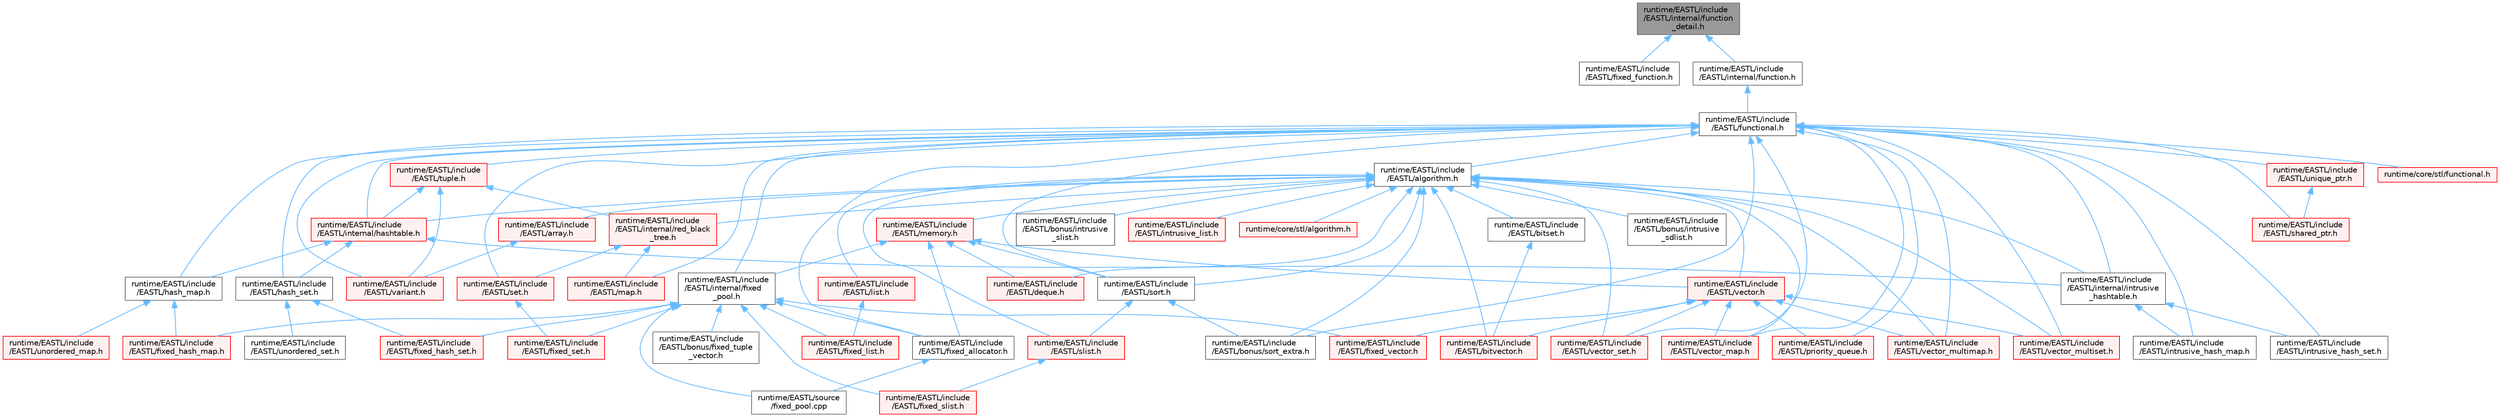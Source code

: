 digraph "runtime/EASTL/include/EASTL/internal/function_detail.h"
{
 // LATEX_PDF_SIZE
  bgcolor="transparent";
  edge [fontname=Helvetica,fontsize=10,labelfontname=Helvetica,labelfontsize=10];
  node [fontname=Helvetica,fontsize=10,shape=box,height=0.2,width=0.4];
  Node1 [id="Node000001",label="runtime/EASTL/include\l/EASTL/internal/function\l_detail.h",height=0.2,width=0.4,color="gray40", fillcolor="grey60", style="filled", fontcolor="black",tooltip=" "];
  Node1 -> Node2 [id="edge1_Node000001_Node000002",dir="back",color="steelblue1",style="solid",tooltip=" "];
  Node2 [id="Node000002",label="runtime/EASTL/include\l/EASTL/fixed_function.h",height=0.2,width=0.4,color="grey40", fillcolor="white", style="filled",URL="$fixed__function_8h.html",tooltip=" "];
  Node1 -> Node3 [id="edge2_Node000001_Node000003",dir="back",color="steelblue1",style="solid",tooltip=" "];
  Node3 [id="Node000003",label="runtime/EASTL/include\l/EASTL/internal/function.h",height=0.2,width=0.4,color="grey40", fillcolor="white", style="filled",URL="$_e_a_s_t_l_2include_2_e_a_s_t_l_2internal_2function_8h.html",tooltip=" "];
  Node3 -> Node4 [id="edge3_Node000003_Node000004",dir="back",color="steelblue1",style="solid",tooltip=" "];
  Node4 [id="Node000004",label="runtime/EASTL/include\l/EASTL/functional.h",height=0.2,width=0.4,color="grey40", fillcolor="white", style="filled",URL="$_e_a_s_t_l_2include_2_e_a_s_t_l_2functional_8h.html",tooltip=" "];
  Node4 -> Node5 [id="edge4_Node000004_Node000005",dir="back",color="steelblue1",style="solid",tooltip=" "];
  Node5 [id="Node000005",label="runtime/EASTL/include\l/EASTL/algorithm.h",height=0.2,width=0.4,color="grey40", fillcolor="white", style="filled",URL="$_e_a_s_t_l_2include_2_e_a_s_t_l_2algorithm_8h.html",tooltip=" "];
  Node5 -> Node6 [id="edge5_Node000005_Node000006",dir="back",color="steelblue1",style="solid",tooltip=" "];
  Node6 [id="Node000006",label="runtime/EASTL/include\l/EASTL/array.h",height=0.2,width=0.4,color="red", fillcolor="#FFF0F0", style="filled",URL="$array_8h.html",tooltip=" "];
  Node6 -> Node419 [id="edge6_Node000006_Node000419",dir="back",color="steelblue1",style="solid",tooltip=" "];
  Node419 [id="Node000419",label="runtime/EASTL/include\l/EASTL/variant.h",height=0.2,width=0.4,color="red", fillcolor="#FFF0F0", style="filled",URL="$_e_a_s_t_l_2include_2_e_a_s_t_l_2variant_8h.html",tooltip=" "];
  Node5 -> Node74 [id="edge7_Node000005_Node000074",dir="back",color="steelblue1",style="solid",tooltip=" "];
  Node74 [id="Node000074",label="runtime/EASTL/include\l/EASTL/bitset.h",height=0.2,width=0.4,color="grey40", fillcolor="white", style="filled",URL="$bitset_8h.html",tooltip=" "];
  Node74 -> Node75 [id="edge8_Node000074_Node000075",dir="back",color="steelblue1",style="solid",tooltip=" "];
  Node75 [id="Node000075",label="runtime/EASTL/include\l/EASTL/bitvector.h",height=0.2,width=0.4,color="red", fillcolor="#FFF0F0", style="filled",URL="$bitvector_8h.html",tooltip=" "];
  Node5 -> Node75 [id="edge9_Node000005_Node000075",dir="back",color="steelblue1",style="solid",tooltip=" "];
  Node5 -> Node421 [id="edge10_Node000005_Node000421",dir="back",color="steelblue1",style="solid",tooltip=" "];
  Node421 [id="Node000421",label="runtime/EASTL/include\l/EASTL/bonus/intrusive\l_sdlist.h",height=0.2,width=0.4,color="grey40", fillcolor="white", style="filled",URL="$intrusive__sdlist_8h.html",tooltip=" "];
  Node5 -> Node422 [id="edge11_Node000005_Node000422",dir="back",color="steelblue1",style="solid",tooltip=" "];
  Node422 [id="Node000422",label="runtime/EASTL/include\l/EASTL/bonus/intrusive\l_slist.h",height=0.2,width=0.4,color="grey40", fillcolor="white", style="filled",URL="$intrusive__slist_8h.html",tooltip=" "];
  Node5 -> Node423 [id="edge12_Node000005_Node000423",dir="back",color="steelblue1",style="solid",tooltip=" "];
  Node423 [id="Node000423",label="runtime/EASTL/include\l/EASTL/bonus/sort_extra.h",height=0.2,width=0.4,color="grey40", fillcolor="white", style="filled",URL="$sort__extra_8h.html",tooltip=" "];
  Node5 -> Node424 [id="edge13_Node000005_Node000424",dir="back",color="steelblue1",style="solid",tooltip=" "];
  Node424 [id="Node000424",label="runtime/EASTL/include\l/EASTL/deque.h",height=0.2,width=0.4,color="red", fillcolor="#FFF0F0", style="filled",URL="$_e_a_s_t_l_2include_2_e_a_s_t_l_2deque_8h.html",tooltip=" "];
  Node5 -> Node100 [id="edge14_Node000005_Node000100",dir="back",color="steelblue1",style="solid",tooltip=" "];
  Node100 [id="Node000100",label="runtime/EASTL/include\l/EASTL/internal/hashtable.h",height=0.2,width=0.4,color="red", fillcolor="#FFF0F0", style="filled",URL="$hashtable_8h.html",tooltip=" "];
  Node100 -> Node101 [id="edge15_Node000100_Node000101",dir="back",color="steelblue1",style="solid",tooltip=" "];
  Node101 [id="Node000101",label="runtime/EASTL/include\l/EASTL/hash_map.h",height=0.2,width=0.4,color="grey40", fillcolor="white", style="filled",URL="$hash__map_8h.html",tooltip=" "];
  Node101 -> Node102 [id="edge16_Node000101_Node000102",dir="back",color="steelblue1",style="solid",tooltip=" "];
  Node102 [id="Node000102",label="runtime/EASTL/include\l/EASTL/fixed_hash_map.h",height=0.2,width=0.4,color="red", fillcolor="#FFF0F0", style="filled",URL="$fixed__hash__map_8h.html",tooltip=" "];
  Node101 -> Node104 [id="edge17_Node000101_Node000104",dir="back",color="steelblue1",style="solid",tooltip=" "];
  Node104 [id="Node000104",label="runtime/EASTL/include\l/EASTL/unordered_map.h",height=0.2,width=0.4,color="red", fillcolor="#FFF0F0", style="filled",URL="$_e_a_s_t_l_2include_2_e_a_s_t_l_2unordered__map_8h.html",tooltip=" "];
  Node100 -> Node107 [id="edge18_Node000100_Node000107",dir="back",color="steelblue1",style="solid",tooltip=" "];
  Node107 [id="Node000107",label="runtime/EASTL/include\l/EASTL/hash_set.h",height=0.2,width=0.4,color="grey40", fillcolor="white", style="filled",URL="$hash__set_8h.html",tooltip=" "];
  Node107 -> Node108 [id="edge19_Node000107_Node000108",dir="back",color="steelblue1",style="solid",tooltip=" "];
  Node108 [id="Node000108",label="runtime/EASTL/include\l/EASTL/fixed_hash_set.h",height=0.2,width=0.4,color="red", fillcolor="#FFF0F0", style="filled",URL="$fixed__hash__set_8h.html",tooltip=" "];
  Node107 -> Node109 [id="edge20_Node000107_Node000109",dir="back",color="steelblue1",style="solid",tooltip=" "];
  Node109 [id="Node000109",label="runtime/EASTL/include\l/EASTL/unordered_set.h",height=0.2,width=0.4,color="grey40", fillcolor="white", style="filled",URL="$unordered__set_8h.html",tooltip=" "];
  Node100 -> Node110 [id="edge21_Node000100_Node000110",dir="back",color="steelblue1",style="solid",tooltip=" "];
  Node110 [id="Node000110",label="runtime/EASTL/include\l/EASTL/internal/intrusive\l_hashtable.h",height=0.2,width=0.4,color="grey40", fillcolor="white", style="filled",URL="$intrusive__hashtable_8h.html",tooltip=" "];
  Node110 -> Node111 [id="edge22_Node000110_Node000111",dir="back",color="steelblue1",style="solid",tooltip=" "];
  Node111 [id="Node000111",label="runtime/EASTL/include\l/EASTL/intrusive_hash_map.h",height=0.2,width=0.4,color="grey40", fillcolor="white", style="filled",URL="$intrusive__hash__map_8h.html",tooltip=" "];
  Node110 -> Node112 [id="edge23_Node000110_Node000112",dir="back",color="steelblue1",style="solid",tooltip=" "];
  Node112 [id="Node000112",label="runtime/EASTL/include\l/EASTL/intrusive_hash_set.h",height=0.2,width=0.4,color="grey40", fillcolor="white", style="filled",URL="$intrusive__hash__set_8h.html",tooltip=" "];
  Node5 -> Node110 [id="edge24_Node000005_Node000110",dir="back",color="steelblue1",style="solid",tooltip=" "];
  Node5 -> Node428 [id="edge25_Node000005_Node000428",dir="back",color="steelblue1",style="solid",tooltip=" "];
  Node428 [id="Node000428",label="runtime/EASTL/include\l/EASTL/internal/red_black\l_tree.h",height=0.2,width=0.4,color="red", fillcolor="#FFF0F0", style="filled",URL="$red__black__tree_8h.html",tooltip=" "];
  Node428 -> Node429 [id="edge26_Node000428_Node000429",dir="back",color="steelblue1",style="solid",tooltip=" "];
  Node429 [id="Node000429",label="runtime/EASTL/include\l/EASTL/map.h",height=0.2,width=0.4,color="red", fillcolor="#FFF0F0", style="filled",URL="$_e_a_s_t_l_2include_2_e_a_s_t_l_2map_8h.html",tooltip=" "];
  Node428 -> Node433 [id="edge27_Node000428_Node000433",dir="back",color="steelblue1",style="solid",tooltip=" "];
  Node433 [id="Node000433",label="runtime/EASTL/include\l/EASTL/set.h",height=0.2,width=0.4,color="red", fillcolor="#FFF0F0", style="filled",URL="$set_8h.html",tooltip=" "];
  Node433 -> Node434 [id="edge28_Node000433_Node000434",dir="back",color="steelblue1",style="solid",tooltip=" "];
  Node434 [id="Node000434",label="runtime/EASTL/include\l/EASTL/fixed_set.h",height=0.2,width=0.4,color="red", fillcolor="#FFF0F0", style="filled",URL="$fixed__set_8h.html",tooltip=" "];
  Node5 -> Node436 [id="edge29_Node000005_Node000436",dir="back",color="steelblue1",style="solid",tooltip=" "];
  Node436 [id="Node000436",label="runtime/EASTL/include\l/EASTL/intrusive_list.h",height=0.2,width=0.4,color="red", fillcolor="#FFF0F0", style="filled",URL="$intrusive__list_8h.html",tooltip=" "];
  Node5 -> Node438 [id="edge30_Node000005_Node000438",dir="back",color="steelblue1",style="solid",tooltip=" "];
  Node438 [id="Node000438",label="runtime/EASTL/include\l/EASTL/list.h",height=0.2,width=0.4,color="red", fillcolor="#FFF0F0", style="filled",URL="$_e_a_s_t_l_2include_2_e_a_s_t_l_2list_8h.html",tooltip=" "];
  Node438 -> Node439 [id="edge31_Node000438_Node000439",dir="back",color="steelblue1",style="solid",tooltip=" "];
  Node439 [id="Node000439",label="runtime/EASTL/include\l/EASTL/fixed_list.h",height=0.2,width=0.4,color="red", fillcolor="#FFF0F0", style="filled",URL="$fixed__list_8h.html",tooltip=" "];
  Node5 -> Node441 [id="edge32_Node000005_Node000441",dir="back",color="steelblue1",style="solid",tooltip=" "];
  Node441 [id="Node000441",label="runtime/EASTL/include\l/EASTL/memory.h",height=0.2,width=0.4,color="red", fillcolor="#FFF0F0", style="filled",URL="$_e_a_s_t_l_2include_2_e_a_s_t_l_2memory_8h.html",tooltip=" "];
  Node441 -> Node424 [id="edge33_Node000441_Node000424",dir="back",color="steelblue1",style="solid",tooltip=" "];
  Node441 -> Node444 [id="edge34_Node000441_Node000444",dir="back",color="steelblue1",style="solid",tooltip=" "];
  Node444 [id="Node000444",label="runtime/EASTL/include\l/EASTL/fixed_allocator.h",height=0.2,width=0.4,color="grey40", fillcolor="white", style="filled",URL="$fixed__allocator_8h.html",tooltip=" "];
  Node444 -> Node445 [id="edge35_Node000444_Node000445",dir="back",color="steelblue1",style="solid",tooltip=" "];
  Node445 [id="Node000445",label="runtime/EASTL/source\l/fixed_pool.cpp",height=0.2,width=0.4,color="grey40", fillcolor="white", style="filled",URL="$fixed__pool_8cpp.html",tooltip=" "];
  Node441 -> Node446 [id="edge36_Node000441_Node000446",dir="back",color="steelblue1",style="solid",tooltip=" "];
  Node446 [id="Node000446",label="runtime/EASTL/include\l/EASTL/internal/fixed\l_pool.h",height=0.2,width=0.4,color="grey40", fillcolor="white", style="filled",URL="$fixed__pool_8h.html",tooltip=" "];
  Node446 -> Node443 [id="edge37_Node000446_Node000443",dir="back",color="steelblue1",style="solid",tooltip=" "];
  Node443 [id="Node000443",label="runtime/EASTL/include\l/EASTL/bonus/fixed_tuple\l_vector.h",height=0.2,width=0.4,color="grey40", fillcolor="white", style="filled",URL="$fixed__tuple__vector_8h.html",tooltip=" "];
  Node446 -> Node444 [id="edge38_Node000446_Node000444",dir="back",color="steelblue1",style="solid",tooltip=" "];
  Node446 -> Node102 [id="edge39_Node000446_Node000102",dir="back",color="steelblue1",style="solid",tooltip=" "];
  Node446 -> Node108 [id="edge40_Node000446_Node000108",dir="back",color="steelblue1",style="solid",tooltip=" "];
  Node446 -> Node439 [id="edge41_Node000446_Node000439",dir="back",color="steelblue1",style="solid",tooltip=" "];
  Node446 -> Node434 [id="edge42_Node000446_Node000434",dir="back",color="steelblue1",style="solid",tooltip=" "];
  Node446 -> Node447 [id="edge43_Node000446_Node000447",dir="back",color="steelblue1",style="solid",tooltip=" "];
  Node447 [id="Node000447",label="runtime/EASTL/include\l/EASTL/fixed_slist.h",height=0.2,width=0.4,color="red", fillcolor="#FFF0F0", style="filled",URL="$fixed__slist_8h.html",tooltip=" "];
  Node446 -> Node448 [id="edge44_Node000446_Node000448",dir="back",color="steelblue1",style="solid",tooltip=" "];
  Node448 [id="Node000448",label="runtime/EASTL/include\l/EASTL/fixed_vector.h",height=0.2,width=0.4,color="red", fillcolor="#FFF0F0", style="filled",URL="$fixed__vector_8h.html",tooltip=" "];
  Node446 -> Node445 [id="edge45_Node000446_Node000445",dir="back",color="steelblue1",style="solid",tooltip=" "];
  Node441 -> Node461 [id="edge46_Node000441_Node000461",dir="back",color="steelblue1",style="solid",tooltip=" "];
  Node461 [id="Node000461",label="runtime/EASTL/include\l/EASTL/sort.h",height=0.2,width=0.4,color="grey40", fillcolor="white", style="filled",URL="$sort_8h.html",tooltip=" "];
  Node461 -> Node423 [id="edge47_Node000461_Node000423",dir="back",color="steelblue1",style="solid",tooltip=" "];
  Node461 -> Node462 [id="edge48_Node000461_Node000462",dir="back",color="steelblue1",style="solid",tooltip=" "];
  Node462 [id="Node000462",label="runtime/EASTL/include\l/EASTL/slist.h",height=0.2,width=0.4,color="red", fillcolor="#FFF0F0", style="filled",URL="$slist_8h.html",tooltip=" "];
  Node462 -> Node447 [id="edge49_Node000462_Node000447",dir="back",color="steelblue1",style="solid",tooltip=" "];
  Node441 -> Node463 [id="edge50_Node000441_Node000463",dir="back",color="steelblue1",style="solid",tooltip=" "];
  Node463 [id="Node000463",label="runtime/EASTL/include\l/EASTL/vector.h",height=0.2,width=0.4,color="red", fillcolor="#FFF0F0", style="filled",URL="$_e_a_s_t_l_2include_2_e_a_s_t_l_2vector_8h.html",tooltip=" "];
  Node463 -> Node75 [id="edge51_Node000463_Node000075",dir="back",color="steelblue1",style="solid",tooltip=" "];
  Node463 -> Node448 [id="edge52_Node000463_Node000448",dir="back",color="steelblue1",style="solid",tooltip=" "];
  Node463 -> Node465 [id="edge53_Node000463_Node000465",dir="back",color="steelblue1",style="solid",tooltip=" "];
  Node465 [id="Node000465",label="runtime/EASTL/include\l/EASTL/priority_queue.h",height=0.2,width=0.4,color="red", fillcolor="#FFF0F0", style="filled",URL="$_e_a_s_t_l_2include_2_e_a_s_t_l_2priority__queue_8h.html",tooltip=" "];
  Node463 -> Node469 [id="edge54_Node000463_Node000469",dir="back",color="steelblue1",style="solid",tooltip=" "];
  Node469 [id="Node000469",label="runtime/EASTL/include\l/EASTL/vector_map.h",height=0.2,width=0.4,color="red", fillcolor="#FFF0F0", style="filled",URL="$_e_a_s_t_l_2include_2_e_a_s_t_l_2vector__map_8h.html",tooltip=" "];
  Node463 -> Node471 [id="edge55_Node000463_Node000471",dir="back",color="steelblue1",style="solid",tooltip=" "];
  Node471 [id="Node000471",label="runtime/EASTL/include\l/EASTL/vector_multimap.h",height=0.2,width=0.4,color="red", fillcolor="#FFF0F0", style="filled",URL="$vector__multimap_8h.html",tooltip=" "];
  Node463 -> Node472 [id="edge56_Node000463_Node000472",dir="back",color="steelblue1",style="solid",tooltip=" "];
  Node472 [id="Node000472",label="runtime/EASTL/include\l/EASTL/vector_multiset.h",height=0.2,width=0.4,color="red", fillcolor="#FFF0F0", style="filled",URL="$vector__multiset_8h.html",tooltip=" "];
  Node463 -> Node473 [id="edge57_Node000463_Node000473",dir="back",color="steelblue1",style="solid",tooltip=" "];
  Node473 [id="Node000473",label="runtime/EASTL/include\l/EASTL/vector_set.h",height=0.2,width=0.4,color="red", fillcolor="#FFF0F0", style="filled",URL="$vector__set_8h.html",tooltip=" "];
  Node5 -> Node462 [id="edge58_Node000005_Node000462",dir="back",color="steelblue1",style="solid",tooltip=" "];
  Node5 -> Node461 [id="edge59_Node000005_Node000461",dir="back",color="steelblue1",style="solid",tooltip=" "];
  Node5 -> Node463 [id="edge60_Node000005_Node000463",dir="back",color="steelblue1",style="solid",tooltip=" "];
  Node5 -> Node469 [id="edge61_Node000005_Node000469",dir="back",color="steelblue1",style="solid",tooltip=" "];
  Node5 -> Node471 [id="edge62_Node000005_Node000471",dir="back",color="steelblue1",style="solid",tooltip=" "];
  Node5 -> Node472 [id="edge63_Node000005_Node000472",dir="back",color="steelblue1",style="solid",tooltip=" "];
  Node5 -> Node473 [id="edge64_Node000005_Node000473",dir="back",color="steelblue1",style="solid",tooltip=" "];
  Node5 -> Node476 [id="edge65_Node000005_Node000476",dir="back",color="steelblue1",style="solid",tooltip=" "];
  Node476 [id="Node000476",label="runtime/core/stl/algorithm.h",height=0.2,width=0.4,color="red", fillcolor="#FFF0F0", style="filled",URL="$core_2stl_2algorithm_8h.html",tooltip=" "];
  Node4 -> Node423 [id="edge66_Node000004_Node000423",dir="back",color="steelblue1",style="solid",tooltip=" "];
  Node4 -> Node444 [id="edge67_Node000004_Node000444",dir="back",color="steelblue1",style="solid",tooltip=" "];
  Node4 -> Node101 [id="edge68_Node000004_Node000101",dir="back",color="steelblue1",style="solid",tooltip=" "];
  Node4 -> Node107 [id="edge69_Node000004_Node000107",dir="back",color="steelblue1",style="solid",tooltip=" "];
  Node4 -> Node446 [id="edge70_Node000004_Node000446",dir="back",color="steelblue1",style="solid",tooltip=" "];
  Node4 -> Node100 [id="edge71_Node000004_Node000100",dir="back",color="steelblue1",style="solid",tooltip=" "];
  Node4 -> Node110 [id="edge72_Node000004_Node000110",dir="back",color="steelblue1",style="solid",tooltip=" "];
  Node4 -> Node111 [id="edge73_Node000004_Node000111",dir="back",color="steelblue1",style="solid",tooltip=" "];
  Node4 -> Node112 [id="edge74_Node000004_Node000112",dir="back",color="steelblue1",style="solid",tooltip=" "];
  Node4 -> Node429 [id="edge75_Node000004_Node000429",dir="back",color="steelblue1",style="solid",tooltip=" "];
  Node4 -> Node465 [id="edge76_Node000004_Node000465",dir="back",color="steelblue1",style="solid",tooltip=" "];
  Node4 -> Node433 [id="edge77_Node000004_Node000433",dir="back",color="steelblue1",style="solid",tooltip=" "];
  Node4 -> Node95 [id="edge78_Node000004_Node000095",dir="back",color="steelblue1",style="solid",tooltip=" "];
  Node95 [id="Node000095",label="runtime/EASTL/include\l/EASTL/shared_ptr.h",height=0.2,width=0.4,color="red", fillcolor="#FFF0F0", style="filled",URL="$shared__ptr_8h.html",tooltip=" "];
  Node4 -> Node461 [id="edge79_Node000004_Node000461",dir="back",color="steelblue1",style="solid",tooltip=" "];
  Node4 -> Node477 [id="edge80_Node000004_Node000477",dir="back",color="steelblue1",style="solid",tooltip=" "];
  Node477 [id="Node000477",label="runtime/EASTL/include\l/EASTL/tuple.h",height=0.2,width=0.4,color="red", fillcolor="#FFF0F0", style="filled",URL="$tuple_8h.html",tooltip=" "];
  Node477 -> Node100 [id="edge81_Node000477_Node000100",dir="back",color="steelblue1",style="solid",tooltip=" "];
  Node477 -> Node428 [id="edge82_Node000477_Node000428",dir="back",color="steelblue1",style="solid",tooltip=" "];
  Node477 -> Node419 [id="edge83_Node000477_Node000419",dir="back",color="steelblue1",style="solid",tooltip=" "];
  Node4 -> Node457 [id="edge84_Node000004_Node000457",dir="back",color="steelblue1",style="solid",tooltip=" "];
  Node457 [id="Node000457",label="runtime/EASTL/include\l/EASTL/unique_ptr.h",height=0.2,width=0.4,color="red", fillcolor="#FFF0F0", style="filled",URL="$unique__ptr_8h.html",tooltip=" "];
  Node457 -> Node95 [id="edge85_Node000457_Node000095",dir="back",color="steelblue1",style="solid",tooltip=" "];
  Node4 -> Node419 [id="edge86_Node000004_Node000419",dir="back",color="steelblue1",style="solid",tooltip=" "];
  Node4 -> Node469 [id="edge87_Node000004_Node000469",dir="back",color="steelblue1",style="solid",tooltip=" "];
  Node4 -> Node471 [id="edge88_Node000004_Node000471",dir="back",color="steelblue1",style="solid",tooltip=" "];
  Node4 -> Node472 [id="edge89_Node000004_Node000472",dir="back",color="steelblue1",style="solid",tooltip=" "];
  Node4 -> Node473 [id="edge90_Node000004_Node000473",dir="back",color="steelblue1",style="solid",tooltip=" "];
  Node4 -> Node478 [id="edge91_Node000004_Node000478",dir="back",color="steelblue1",style="solid",tooltip=" "];
  Node478 [id="Node000478",label="runtime/core/stl/functional.h",height=0.2,width=0.4,color="red", fillcolor="#FFF0F0", style="filled",URL="$core_2stl_2functional_8h.html",tooltip=" "];
}
